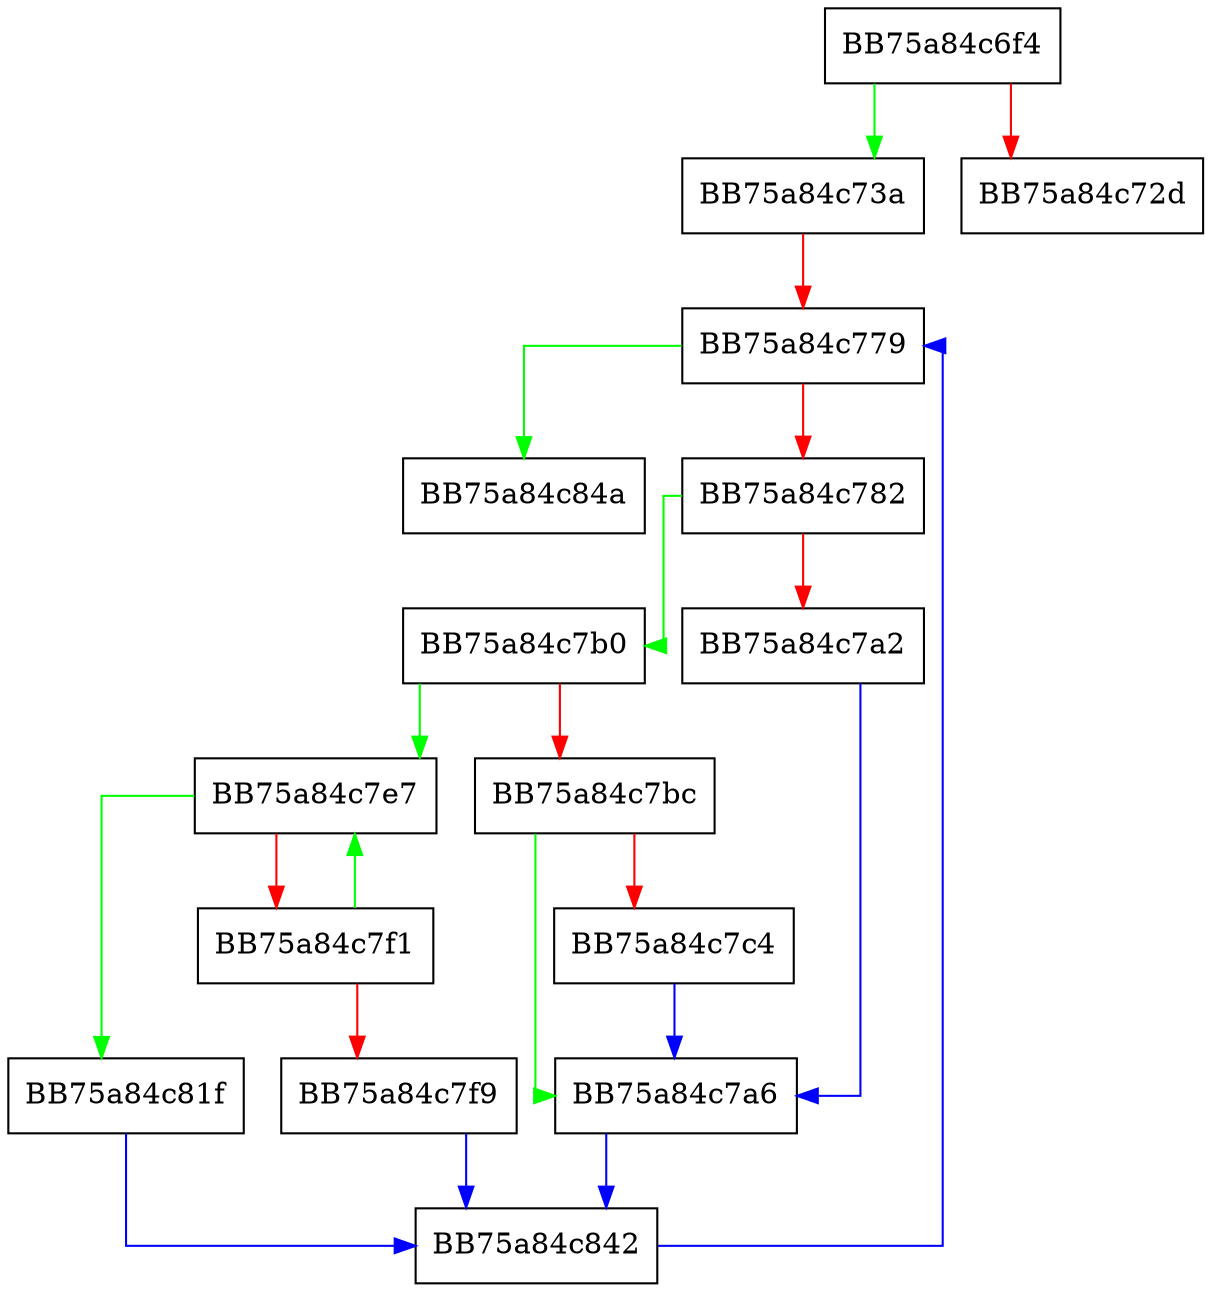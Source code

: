 digraph _Forced_rehash {
  node [shape="box"];
  graph [splines=ortho];
  BB75a84c6f4 -> BB75a84c73a [color="green"];
  BB75a84c6f4 -> BB75a84c72d [color="red"];
  BB75a84c73a -> BB75a84c779 [color="red"];
  BB75a84c779 -> BB75a84c84a [color="green"];
  BB75a84c779 -> BB75a84c782 [color="red"];
  BB75a84c782 -> BB75a84c7b0 [color="green"];
  BB75a84c782 -> BB75a84c7a2 [color="red"];
  BB75a84c7a2 -> BB75a84c7a6 [color="blue"];
  BB75a84c7a6 -> BB75a84c842 [color="blue"];
  BB75a84c7b0 -> BB75a84c7e7 [color="green"];
  BB75a84c7b0 -> BB75a84c7bc [color="red"];
  BB75a84c7bc -> BB75a84c7a6 [color="green"];
  BB75a84c7bc -> BB75a84c7c4 [color="red"];
  BB75a84c7c4 -> BB75a84c7a6 [color="blue"];
  BB75a84c7e7 -> BB75a84c81f [color="green"];
  BB75a84c7e7 -> BB75a84c7f1 [color="red"];
  BB75a84c7f1 -> BB75a84c7e7 [color="green"];
  BB75a84c7f1 -> BB75a84c7f9 [color="red"];
  BB75a84c7f9 -> BB75a84c842 [color="blue"];
  BB75a84c81f -> BB75a84c842 [color="blue"];
  BB75a84c842 -> BB75a84c779 [color="blue"];
}